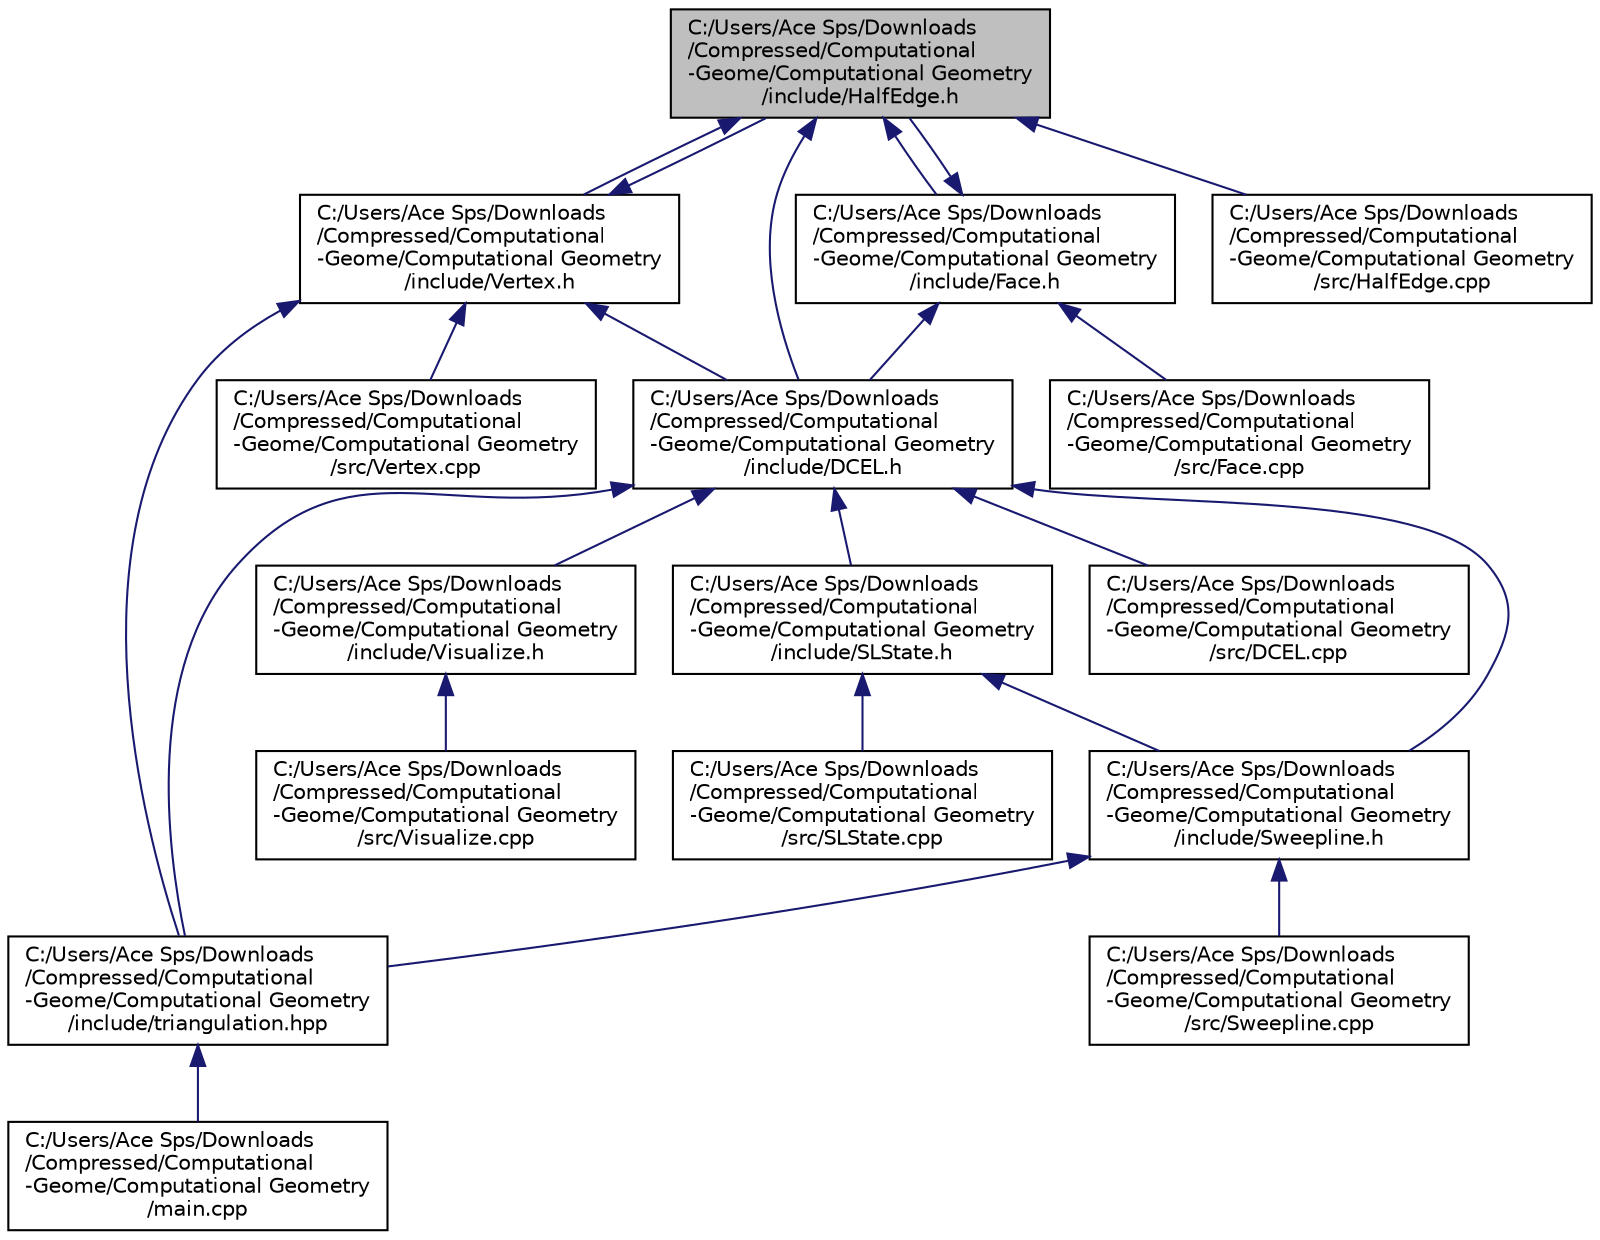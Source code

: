 digraph "C:/Users/Ace Sps/Downloads/Compressed/Computational-Geome/Computational Geometry/include/HalfEdge.h"
{
  edge [fontname="Helvetica",fontsize="10",labelfontname="Helvetica",labelfontsize="10"];
  node [fontname="Helvetica",fontsize="10",shape=record];
  Node4 [label="C:/Users/Ace Sps/Downloads\l/Compressed/Computational\l-Geome/Computational Geometry\l/include/HalfEdge.h",height=0.2,width=0.4,color="black", fillcolor="grey75", style="filled", fontcolor="black"];
  Node4 -> Node5 [dir="back",color="midnightblue",fontsize="10",style="solid",fontname="Helvetica"];
  Node5 [label="C:/Users/Ace Sps/Downloads\l/Compressed/Computational\l-Geome/Computational Geometry\l/include/Vertex.h",height=0.2,width=0.4,color="black", fillcolor="white", style="filled",URL="$d8/dcb/_vertex_8h.html"];
  Node5 -> Node6 [dir="back",color="midnightblue",fontsize="10",style="solid",fontname="Helvetica"];
  Node6 [label="C:/Users/Ace Sps/Downloads\l/Compressed/Computational\l-Geome/Computational Geometry\l/include/DCEL.h",height=0.2,width=0.4,color="black", fillcolor="white", style="filled",URL="$d1/db5/_d_c_e_l_8h.html"];
  Node6 -> Node7 [dir="back",color="midnightblue",fontsize="10",style="solid",fontname="Helvetica"];
  Node7 [label="C:/Users/Ace Sps/Downloads\l/Compressed/Computational\l-Geome/Computational Geometry\l/include/SLState.h",height=0.2,width=0.4,color="black", fillcolor="white", style="filled",URL="$d5/d04/_s_l_state_8h.html"];
  Node7 -> Node8 [dir="back",color="midnightblue",fontsize="10",style="solid",fontname="Helvetica"];
  Node8 [label="C:/Users/Ace Sps/Downloads\l/Compressed/Computational\l-Geome/Computational Geometry\l/include/Sweepline.h",height=0.2,width=0.4,color="black", fillcolor="white", style="filled",URL="$d1/dea/_sweepline_8h.html"];
  Node8 -> Node9 [dir="back",color="midnightblue",fontsize="10",style="solid",fontname="Helvetica"];
  Node9 [label="C:/Users/Ace Sps/Downloads\l/Compressed/Computational\l-Geome/Computational Geometry\l/include/triangulation.hpp",height=0.2,width=0.4,color="black", fillcolor="white", style="filled",URL="$da/de8/triangulation_8hpp.html"];
  Node9 -> Node10 [dir="back",color="midnightblue",fontsize="10",style="solid",fontname="Helvetica"];
  Node10 [label="C:/Users/Ace Sps/Downloads\l/Compressed/Computational\l-Geome/Computational Geometry\l/main.cpp",height=0.2,width=0.4,color="black", fillcolor="white", style="filled",URL="$df/d0a/main_8cpp.html"];
  Node8 -> Node11 [dir="back",color="midnightblue",fontsize="10",style="solid",fontname="Helvetica"];
  Node11 [label="C:/Users/Ace Sps/Downloads\l/Compressed/Computational\l-Geome/Computational Geometry\l/src/Sweepline.cpp",height=0.2,width=0.4,color="black", fillcolor="white", style="filled",URL="$d6/d3a/_sweepline_8cpp.html"];
  Node7 -> Node12 [dir="back",color="midnightblue",fontsize="10",style="solid",fontname="Helvetica"];
  Node12 [label="C:/Users/Ace Sps/Downloads\l/Compressed/Computational\l-Geome/Computational Geometry\l/src/SLState.cpp",height=0.2,width=0.4,color="black", fillcolor="white", style="filled",URL="$d7/d07/_s_l_state_8cpp.html"];
  Node6 -> Node8 [dir="back",color="midnightblue",fontsize="10",style="solid",fontname="Helvetica"];
  Node6 -> Node9 [dir="back",color="midnightblue",fontsize="10",style="solid",fontname="Helvetica"];
  Node6 -> Node13 [dir="back",color="midnightblue",fontsize="10",style="solid",fontname="Helvetica"];
  Node13 [label="C:/Users/Ace Sps/Downloads\l/Compressed/Computational\l-Geome/Computational Geometry\l/include/Visualize.h",height=0.2,width=0.4,color="black", fillcolor="white", style="filled",URL="$d9/d09/_visualize_8h.html"];
  Node13 -> Node14 [dir="back",color="midnightblue",fontsize="10",style="solid",fontname="Helvetica"];
  Node14 [label="C:/Users/Ace Sps/Downloads\l/Compressed/Computational\l-Geome/Computational Geometry\l/src/Visualize.cpp",height=0.2,width=0.4,color="black", fillcolor="white", style="filled",URL="$d9/de1/_visualize_8cpp.html"];
  Node6 -> Node15 [dir="back",color="midnightblue",fontsize="10",style="solid",fontname="Helvetica"];
  Node15 [label="C:/Users/Ace Sps/Downloads\l/Compressed/Computational\l-Geome/Computational Geometry\l/src/DCEL.cpp",height=0.2,width=0.4,color="black", fillcolor="white", style="filled",URL="$dc/da6/_d_c_e_l_8cpp.html"];
  Node5 -> Node4 [dir="back",color="midnightblue",fontsize="10",style="solid",fontname="Helvetica"];
  Node5 -> Node9 [dir="back",color="midnightblue",fontsize="10",style="solid",fontname="Helvetica"];
  Node5 -> Node16 [dir="back",color="midnightblue",fontsize="10",style="solid",fontname="Helvetica"];
  Node16 [label="C:/Users/Ace Sps/Downloads\l/Compressed/Computational\l-Geome/Computational Geometry\l/src/Vertex.cpp",height=0.2,width=0.4,color="black", fillcolor="white", style="filled",URL="$dd/d6f/_vertex_8cpp.html"];
  Node4 -> Node17 [dir="back",color="midnightblue",fontsize="10",style="solid",fontname="Helvetica"];
  Node17 [label="C:/Users/Ace Sps/Downloads\l/Compressed/Computational\l-Geome/Computational Geometry\l/include/Face.h",height=0.2,width=0.4,color="black", fillcolor="white", style="filled",URL="$db/d71/_face_8h.html"];
  Node17 -> Node4 [dir="back",color="midnightblue",fontsize="10",style="solid",fontname="Helvetica"];
  Node17 -> Node6 [dir="back",color="midnightblue",fontsize="10",style="solid",fontname="Helvetica"];
  Node17 -> Node18 [dir="back",color="midnightblue",fontsize="10",style="solid",fontname="Helvetica"];
  Node18 [label="C:/Users/Ace Sps/Downloads\l/Compressed/Computational\l-Geome/Computational Geometry\l/src/Face.cpp",height=0.2,width=0.4,color="black", fillcolor="white", style="filled",URL="$d9/d60/_face_8cpp.html"];
  Node4 -> Node6 [dir="back",color="midnightblue",fontsize="10",style="solid",fontname="Helvetica"];
  Node4 -> Node19 [dir="back",color="midnightblue",fontsize="10",style="solid",fontname="Helvetica"];
  Node19 [label="C:/Users/Ace Sps/Downloads\l/Compressed/Computational\l-Geome/Computational Geometry\l/src/HalfEdge.cpp",height=0.2,width=0.4,color="black", fillcolor="white", style="filled",URL="$d1/deb/_half_edge_8cpp.html"];
}
